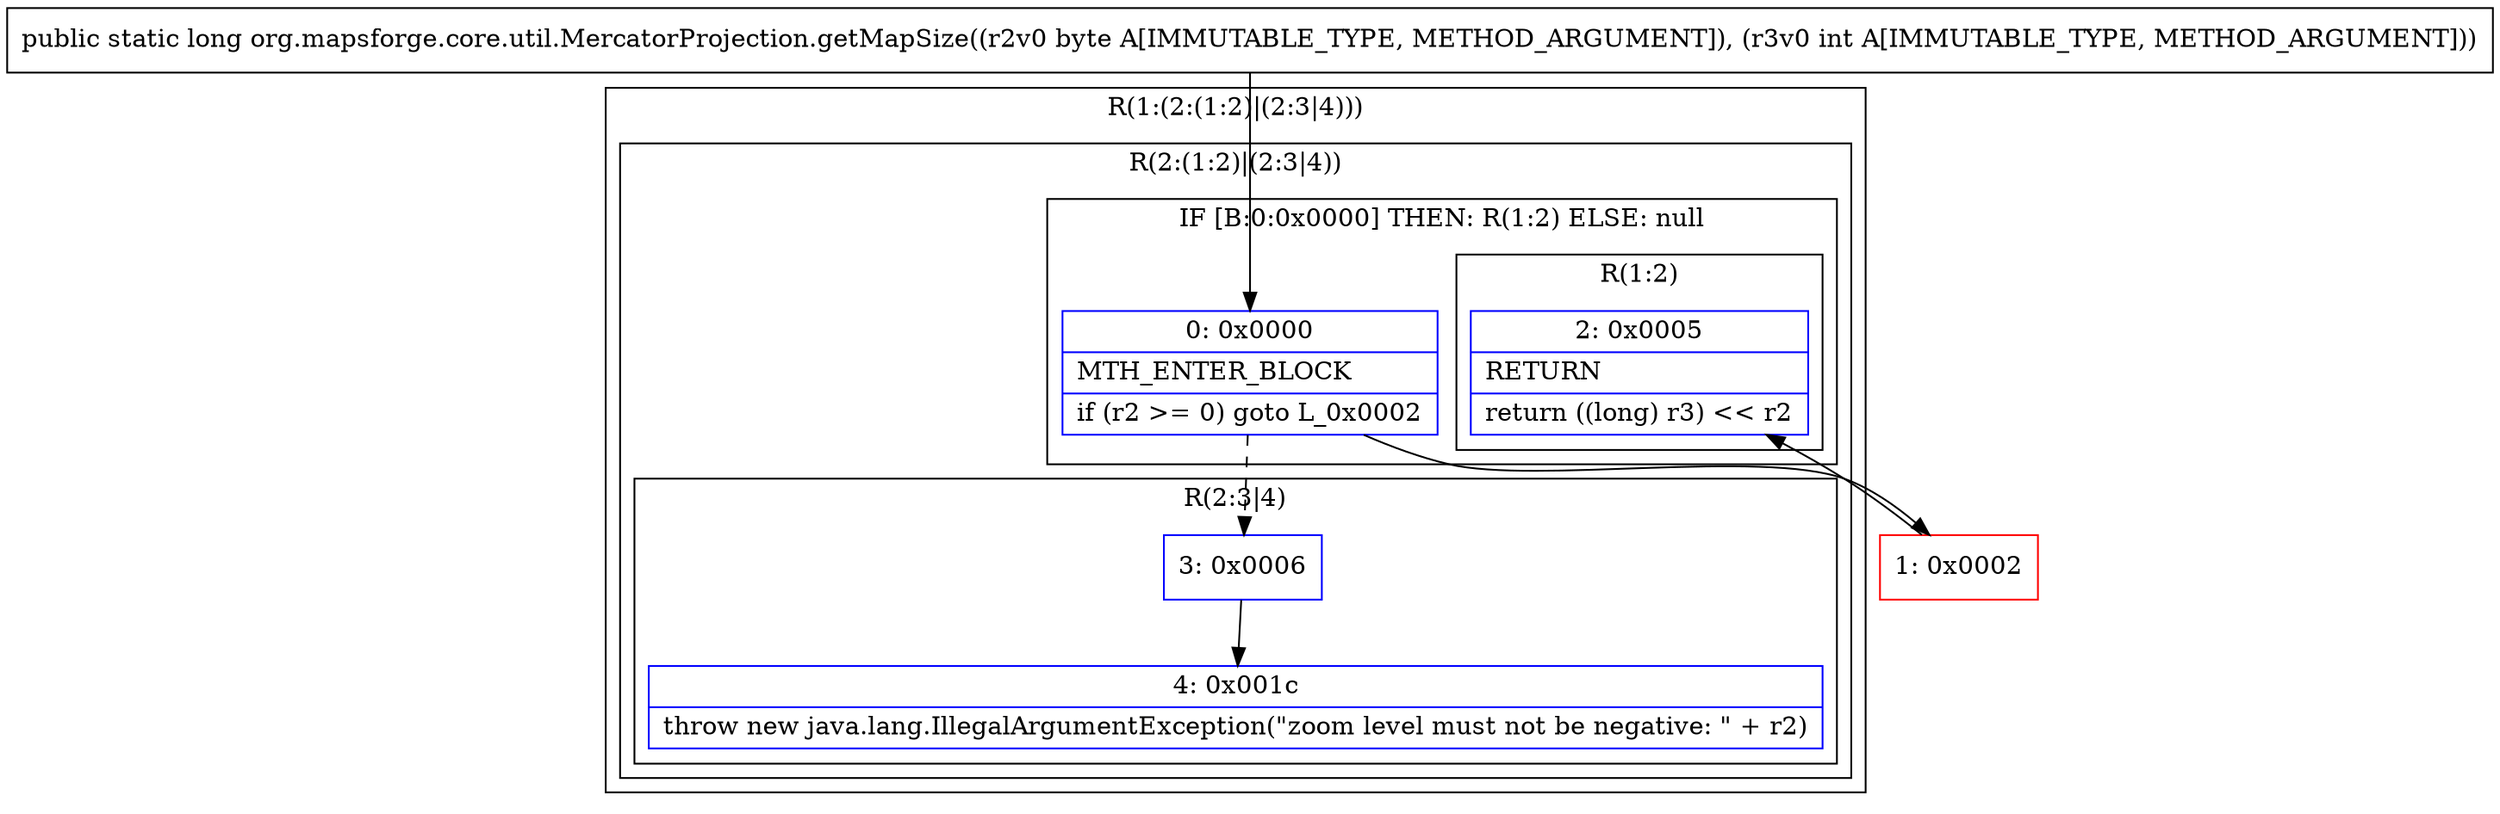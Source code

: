 digraph "CFG fororg.mapsforge.core.util.MercatorProjection.getMapSize(BI)J" {
subgraph cluster_Region_477018216 {
label = "R(1:(2:(1:2)|(2:3|4)))";
node [shape=record,color=blue];
subgraph cluster_Region_1438096974 {
label = "R(2:(1:2)|(2:3|4))";
node [shape=record,color=blue];
subgraph cluster_IfRegion_2135508452 {
label = "IF [B:0:0x0000] THEN: R(1:2) ELSE: null";
node [shape=record,color=blue];
Node_0 [shape=record,label="{0\:\ 0x0000|MTH_ENTER_BLOCK\l|if (r2 \>= 0) goto L_0x0002\l}"];
subgraph cluster_Region_724422087 {
label = "R(1:2)";
node [shape=record,color=blue];
Node_2 [shape=record,label="{2\:\ 0x0005|RETURN\l|return ((long) r3) \<\< r2\l}"];
}
}
subgraph cluster_Region_1114217778 {
label = "R(2:3|4)";
node [shape=record,color=blue];
Node_3 [shape=record,label="{3\:\ 0x0006}"];
Node_4 [shape=record,label="{4\:\ 0x001c|throw new java.lang.IllegalArgumentException(\"zoom level must not be negative: \" + r2)\l}"];
}
}
}
Node_1 [shape=record,color=red,label="{1\:\ 0x0002}"];
MethodNode[shape=record,label="{public static long org.mapsforge.core.util.MercatorProjection.getMapSize((r2v0 byte A[IMMUTABLE_TYPE, METHOD_ARGUMENT]), (r3v0 int A[IMMUTABLE_TYPE, METHOD_ARGUMENT])) }"];
MethodNode -> Node_0;
Node_0 -> Node_1;
Node_0 -> Node_3[style=dashed];
Node_3 -> Node_4;
Node_1 -> Node_2;
}

